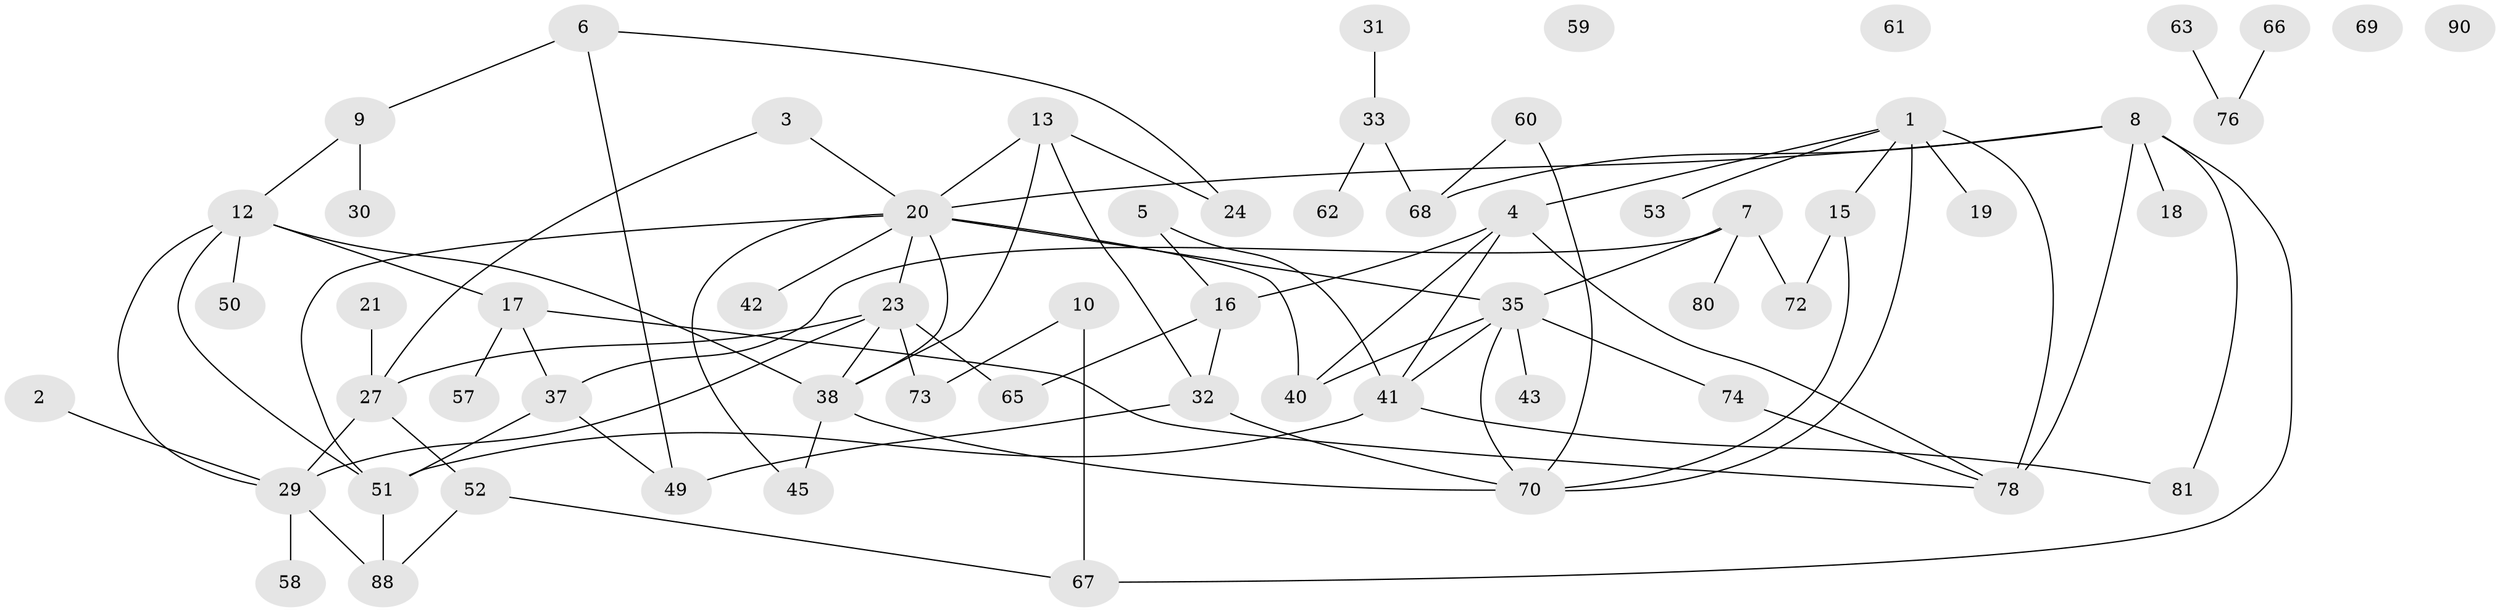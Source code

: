 // Generated by graph-tools (version 1.1) at 2025/23/03/03/25 07:23:24]
// undirected, 62 vertices, 89 edges
graph export_dot {
graph [start="1"]
  node [color=gray90,style=filled];
  1 [super="+86"];
  2;
  3 [super="+26"];
  4 [super="+11"];
  5;
  6 [super="+48"];
  7 [super="+79"];
  8 [super="+22"];
  9 [super="+46"];
  10 [super="+34"];
  12 [super="+25"];
  13 [super="+14"];
  15 [super="+82"];
  16 [super="+28"];
  17 [super="+75"];
  18 [super="+56"];
  19;
  20 [super="+39"];
  21;
  23 [super="+71"];
  24;
  27 [super="+55"];
  29 [super="+83"];
  30;
  31;
  32 [super="+44"];
  33 [super="+36"];
  35 [super="+84"];
  37;
  38 [super="+54"];
  40;
  41 [super="+64"];
  42;
  43 [super="+47"];
  45;
  49 [super="+91"];
  50;
  51;
  52 [super="+89"];
  53;
  57;
  58;
  59;
  60;
  61;
  62;
  63;
  65;
  66;
  67;
  68 [super="+87"];
  69;
  70 [super="+77"];
  72 [super="+85"];
  73;
  74;
  76;
  78;
  80;
  81;
  88;
  90;
  1 -- 4;
  1 -- 15;
  1 -- 78 [weight=2];
  1 -- 19;
  1 -- 53;
  1 -- 70;
  2 -- 29;
  3 -- 27;
  3 -- 20;
  4 -- 16;
  4 -- 40;
  4 -- 41;
  4 -- 78;
  5 -- 16;
  5 -- 41;
  6 -- 24;
  6 -- 9;
  6 -- 49;
  7 -- 80;
  7 -- 35;
  7 -- 37;
  7 -- 72;
  8 -- 20;
  8 -- 67;
  8 -- 81;
  8 -- 68;
  8 -- 78;
  8 -- 18;
  9 -- 30;
  9 -- 12;
  10 -- 67;
  10 -- 73;
  12 -- 50;
  12 -- 17;
  12 -- 29;
  12 -- 51;
  12 -- 38;
  13 -- 32;
  13 -- 20;
  13 -- 38;
  13 -- 24;
  15 -- 72;
  15 -- 70;
  16 -- 65;
  16 -- 32;
  17 -- 37;
  17 -- 78;
  17 -- 57;
  20 -- 35;
  20 -- 38;
  20 -- 42;
  20 -- 23;
  20 -- 51;
  20 -- 40;
  20 -- 45;
  21 -- 27;
  23 -- 65;
  23 -- 73;
  23 -- 27;
  23 -- 29;
  23 -- 38;
  27 -- 52;
  27 -- 29;
  29 -- 58;
  29 -- 88;
  31 -- 33;
  32 -- 70;
  32 -- 49;
  33 -- 62;
  33 -- 68;
  35 -- 40;
  35 -- 43;
  35 -- 70;
  35 -- 74;
  35 -- 41;
  37 -- 49;
  37 -- 51;
  38 -- 70;
  38 -- 45;
  41 -- 81;
  41 -- 51;
  51 -- 88;
  52 -- 88;
  52 -- 67;
  60 -- 70;
  60 -- 68;
  63 -- 76;
  66 -- 76;
  74 -- 78;
}
